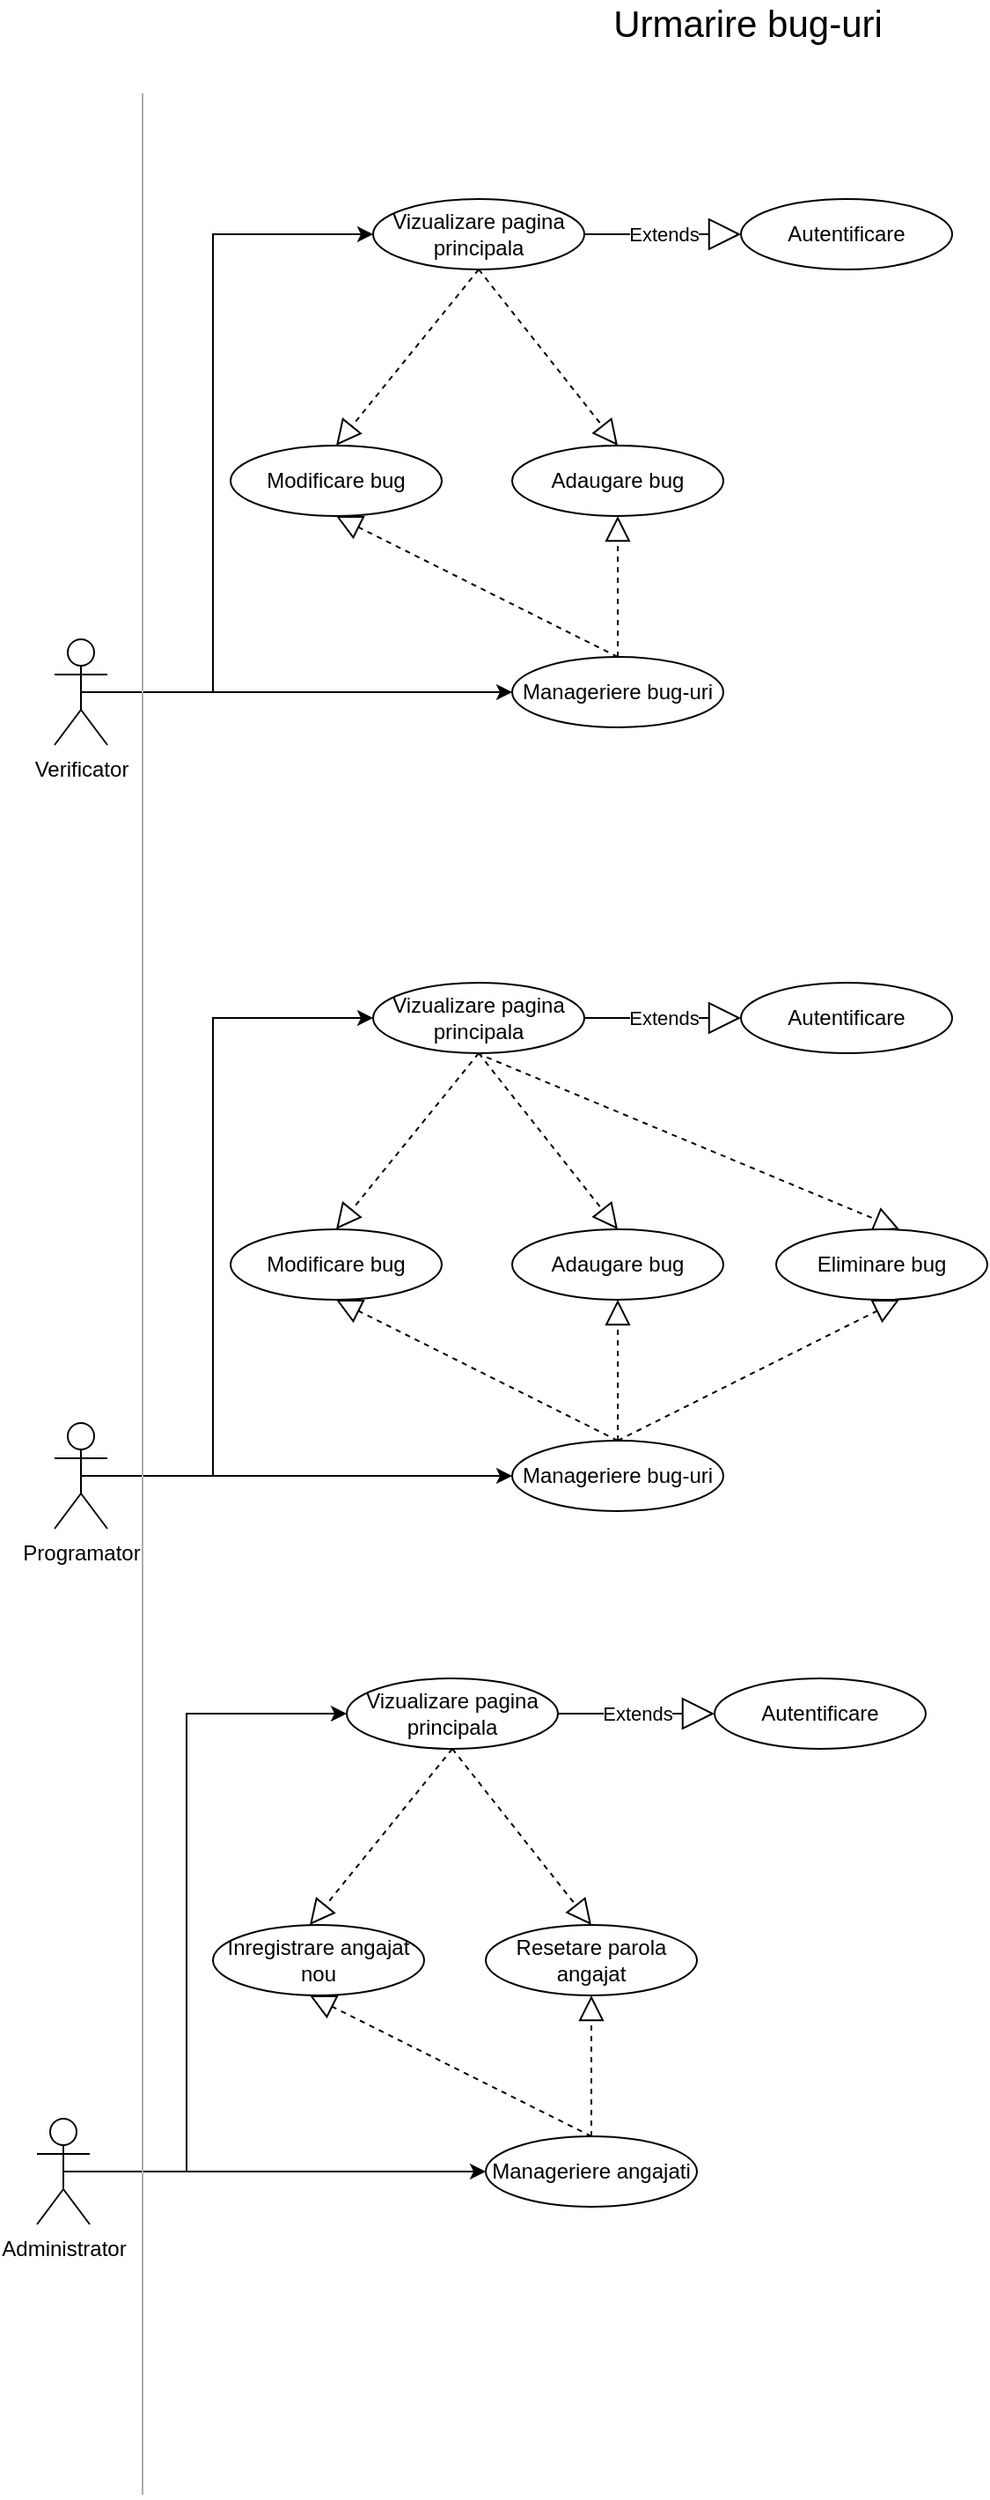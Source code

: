 <mxfile version="12.9.9" type="device"><diagram id="ih_OvhBmBpRxqfw1gjXL" name="Page-1"><mxGraphModel dx="2858" dy="1107" grid="1" gridSize="10" guides="1" tooltips="1" connect="1" arrows="1" fold="1" page="1" pageScale="1" pageWidth="827" pageHeight="1169" math="0" shadow="0"><root><mxCell id="0"/><mxCell id="1" parent="0"/><mxCell id="q37NIBOW_p2kUopxbXQv-1" value="&lt;font style=&quot;font-size: 21px&quot;&gt;Urmarire bug-uri&lt;/font&gt;" style="text;html=1;strokeColor=none;fillColor=none;align=center;verticalAlign=middle;whiteSpace=wrap;rounded=0;" parent="1" vertex="1"><mxGeometry x="321" y="30" width="186" height="20" as="geometry"/></mxCell><mxCell id="q37NIBOW_p2kUopxbXQv-45" style="edgeStyle=orthogonalEdgeStyle;rounded=0;orthogonalLoop=1;jettySize=auto;html=1;exitX=0.5;exitY=0.5;exitDx=0;exitDy=0;exitPerimeter=0;entryX=0;entryY=0.5;entryDx=0;entryDy=0;" parent="1" source="q37NIBOW_p2kUopxbXQv-2" target="q37NIBOW_p2kUopxbXQv-46" edge="1"><mxGeometry relative="1" as="geometry"><mxPoint x="55" y="340" as="targetPoint"/></mxGeometry></mxCell><mxCell id="q37NIBOW_p2kUopxbXQv-47" style="edgeStyle=orthogonalEdgeStyle;rounded=0;orthogonalLoop=1;jettySize=auto;html=1;exitX=0.5;exitY=0.5;exitDx=0;exitDy=0;exitPerimeter=0;" parent="1" source="q37NIBOW_p2kUopxbXQv-2" target="q37NIBOW_p2kUopxbXQv-8" edge="1"><mxGeometry relative="1" as="geometry"><Array as="points"><mxPoint x="110" y="420"/><mxPoint x="110" y="160"/></Array></mxGeometry></mxCell><mxCell id="q37NIBOW_p2kUopxbXQv-2" value="Verificator" style="shape=umlActor;verticalLabelPosition=bottom;labelBackgroundColor=#ffffff;verticalAlign=top;html=1;outlineConnect=0;" parent="1" vertex="1"><mxGeometry x="20" y="390" width="30" height="60" as="geometry"/></mxCell><mxCell id="q37NIBOW_p2kUopxbXQv-7" value="Autentificare" style="ellipse;whiteSpace=wrap;html=1;" parent="1" vertex="1"><mxGeometry x="410" y="140" width="120" height="40" as="geometry"/></mxCell><mxCell id="q37NIBOW_p2kUopxbXQv-8" value="Vizualizare pagina principala" style="ellipse;whiteSpace=wrap;html=1;" parent="1" vertex="1"><mxGeometry x="201" y="140" width="120" height="40" as="geometry"/></mxCell><mxCell id="q37NIBOW_p2kUopxbXQv-10" value="Adaugare bug" style="ellipse;whiteSpace=wrap;html=1;" parent="1" vertex="1"><mxGeometry x="280" y="280" width="120" height="40" as="geometry"/></mxCell><mxCell id="q37NIBOW_p2kUopxbXQv-11" value="Modificare bug" style="ellipse;whiteSpace=wrap;html=1;" parent="1" vertex="1"><mxGeometry x="120" y="280" width="120" height="40" as="geometry"/></mxCell><mxCell id="q37NIBOW_p2kUopxbXQv-12" value="Inregistrare angajat nou" style="ellipse;whiteSpace=wrap;html=1;" parent="1" vertex="1"><mxGeometry x="110" y="1120" width="120" height="40" as="geometry"/></mxCell><mxCell id="q37NIBOW_p2kUopxbXQv-13" value="Resetare parola angajat" style="ellipse;whiteSpace=wrap;html=1;" parent="1" vertex="1"><mxGeometry x="265" y="1120" width="120" height="40" as="geometry"/></mxCell><mxCell id="q37NIBOW_p2kUopxbXQv-33" value="Extends" style="endArrow=block;endSize=16;endFill=0;html=1;exitX=1;exitY=0.5;exitDx=0;exitDy=0;entryX=0;entryY=0.5;entryDx=0;entryDy=0;" parent="1" source="q37NIBOW_p2kUopxbXQv-8" target="q37NIBOW_p2kUopxbXQv-7" edge="1"><mxGeometry width="160" relative="1" as="geometry"><mxPoint x="340" y="160" as="sourcePoint"/><mxPoint x="410" y="160" as="targetPoint"/></mxGeometry></mxCell><mxCell id="q37NIBOW_p2kUopxbXQv-34" value="" style="endArrow=block;dashed=1;endFill=0;endSize=12;html=1;exitX=0.5;exitY=1;exitDx=0;exitDy=0;entryX=0.5;entryY=0;entryDx=0;entryDy=0;" parent="1" source="q37NIBOW_p2kUopxbXQv-8" target="q37NIBOW_p2kUopxbXQv-11" edge="1"><mxGeometry width="160" relative="1" as="geometry"><mxPoint x="250" y="400" as="sourcePoint"/><mxPoint x="410" y="400" as="targetPoint"/></mxGeometry></mxCell><mxCell id="q37NIBOW_p2kUopxbXQv-35" value="" style="endArrow=block;dashed=1;endFill=0;endSize=12;html=1;exitX=0.5;exitY=1;exitDx=0;exitDy=0;entryX=0.5;entryY=0;entryDx=0;entryDy=0;" parent="1" source="q37NIBOW_p2kUopxbXQv-8" target="q37NIBOW_p2kUopxbXQv-10" edge="1"><mxGeometry width="160" relative="1" as="geometry"><mxPoint x="271" y="190" as="sourcePoint"/><mxPoint x="190" y="250" as="targetPoint"/></mxGeometry></mxCell><mxCell id="q37NIBOW_p2kUopxbXQv-46" value="Manageriere bug-uri" style="ellipse;whiteSpace=wrap;html=1;" parent="1" vertex="1"><mxGeometry x="280" y="400" width="120" height="40" as="geometry"/></mxCell><mxCell id="q37NIBOW_p2kUopxbXQv-49" value="" style="endArrow=block;dashed=1;endFill=0;endSize=12;html=1;entryX=0.5;entryY=1;entryDx=0;entryDy=0;exitX=0.5;exitY=0;exitDx=0;exitDy=0;" parent="1" source="q37NIBOW_p2kUopxbXQv-46" target="q37NIBOW_p2kUopxbXQv-10" edge="1"><mxGeometry width="160" relative="1" as="geometry"><mxPoint x="350" y="410" as="sourcePoint"/><mxPoint x="510" y="330" as="targetPoint"/></mxGeometry></mxCell><mxCell id="q37NIBOW_p2kUopxbXQv-50" value="" style="endArrow=block;dashed=1;endFill=0;endSize=12;html=1;entryX=0.5;entryY=1;entryDx=0;entryDy=0;exitX=0.5;exitY=0;exitDx=0;exitDy=0;" parent="1" source="q37NIBOW_p2kUopxbXQv-46" target="q37NIBOW_p2kUopxbXQv-11" edge="1"><mxGeometry width="160" relative="1" as="geometry"><mxPoint x="350" y="410" as="sourcePoint"/><mxPoint x="350" y="330" as="targetPoint"/></mxGeometry></mxCell><mxCell id="q37NIBOW_p2kUopxbXQv-64" style="edgeStyle=orthogonalEdgeStyle;rounded=0;orthogonalLoop=1;jettySize=auto;html=1;exitX=0.5;exitY=0.5;exitDx=0;exitDy=0;exitPerimeter=0;entryX=0;entryY=0.5;entryDx=0;entryDy=0;" parent="1" source="q37NIBOW_p2kUopxbXQv-66" target="q37NIBOW_p2kUopxbXQv-75" edge="1"><mxGeometry relative="1" as="geometry"><mxPoint x="55" y="785" as="targetPoint"/></mxGeometry></mxCell><mxCell id="q37NIBOW_p2kUopxbXQv-65" style="edgeStyle=orthogonalEdgeStyle;rounded=0;orthogonalLoop=1;jettySize=auto;html=1;exitX=0.5;exitY=0.5;exitDx=0;exitDy=0;exitPerimeter=0;" parent="1" source="q37NIBOW_p2kUopxbXQv-66" target="q37NIBOW_p2kUopxbXQv-68" edge="1"><mxGeometry relative="1" as="geometry"><Array as="points"><mxPoint x="110" y="865"/><mxPoint x="110" y="605"/></Array></mxGeometry></mxCell><mxCell id="q37NIBOW_p2kUopxbXQv-66" value="Programator" style="shape=umlActor;verticalLabelPosition=bottom;labelBackgroundColor=#ffffff;verticalAlign=top;html=1;outlineConnect=0;" parent="1" vertex="1"><mxGeometry x="20" y="835" width="30" height="60" as="geometry"/></mxCell><mxCell id="q37NIBOW_p2kUopxbXQv-67" value="Autentificare" style="ellipse;whiteSpace=wrap;html=1;" parent="1" vertex="1"><mxGeometry x="410" y="585" width="120" height="40" as="geometry"/></mxCell><mxCell id="q37NIBOW_p2kUopxbXQv-68" value="Vizualizare pagina principala" style="ellipse;whiteSpace=wrap;html=1;" parent="1" vertex="1"><mxGeometry x="201" y="585" width="120" height="40" as="geometry"/></mxCell><mxCell id="q37NIBOW_p2kUopxbXQv-69" value="Adaugare bug" style="ellipse;whiteSpace=wrap;html=1;" parent="1" vertex="1"><mxGeometry x="280" y="725" width="120" height="40" as="geometry"/></mxCell><mxCell id="q37NIBOW_p2kUopxbXQv-70" value="Modificare bug" style="ellipse;whiteSpace=wrap;html=1;" parent="1" vertex="1"><mxGeometry x="120" y="725" width="120" height="40" as="geometry"/></mxCell><mxCell id="q37NIBOW_p2kUopxbXQv-71" value="Extends" style="endArrow=block;endSize=16;endFill=0;html=1;exitX=1;exitY=0.5;exitDx=0;exitDy=0;entryX=0;entryY=0.5;entryDx=0;entryDy=0;" parent="1" source="q37NIBOW_p2kUopxbXQv-68" target="q37NIBOW_p2kUopxbXQv-67" edge="1"><mxGeometry width="160" relative="1" as="geometry"><mxPoint x="340" y="605" as="sourcePoint"/><mxPoint x="410" y="605" as="targetPoint"/></mxGeometry></mxCell><mxCell id="q37NIBOW_p2kUopxbXQv-72" value="" style="endArrow=block;dashed=1;endFill=0;endSize=12;html=1;exitX=0.5;exitY=1;exitDx=0;exitDy=0;entryX=0.5;entryY=0;entryDx=0;entryDy=0;" parent="1" source="q37NIBOW_p2kUopxbXQv-68" target="q37NIBOW_p2kUopxbXQv-70" edge="1"><mxGeometry width="160" relative="1" as="geometry"><mxPoint x="250" y="845" as="sourcePoint"/><mxPoint x="410" y="845" as="targetPoint"/></mxGeometry></mxCell><mxCell id="q37NIBOW_p2kUopxbXQv-73" value="" style="endArrow=block;dashed=1;endFill=0;endSize=12;html=1;exitX=0.5;exitY=1;exitDx=0;exitDy=0;entryX=0.5;entryY=0;entryDx=0;entryDy=0;" parent="1" source="q37NIBOW_p2kUopxbXQv-68" target="q37NIBOW_p2kUopxbXQv-69" edge="1"><mxGeometry width="160" relative="1" as="geometry"><mxPoint x="271" y="635" as="sourcePoint"/><mxPoint x="190" y="695" as="targetPoint"/></mxGeometry></mxCell><mxCell id="q37NIBOW_p2kUopxbXQv-74" value="" style="endArrow=block;dashed=1;endFill=0;endSize=12;html=1;entryX=0.5;entryY=0;entryDx=0;entryDy=0;" parent="1" edge="1"><mxGeometry width="160" relative="1" as="geometry"><mxPoint x="260" y="625" as="sourcePoint"/><mxPoint x="500" y="725" as="targetPoint"/></mxGeometry></mxCell><mxCell id="q37NIBOW_p2kUopxbXQv-75" value="Manageriere bug-uri" style="ellipse;whiteSpace=wrap;html=1;" parent="1" vertex="1"><mxGeometry x="280" y="845" width="120" height="40" as="geometry"/></mxCell><mxCell id="q37NIBOW_p2kUopxbXQv-76" value="" style="endArrow=block;dashed=1;endFill=0;endSize=12;html=1;entryX=0.5;entryY=1;entryDx=0;entryDy=0;exitX=0.5;exitY=0;exitDx=0;exitDy=0;" parent="1" source="q37NIBOW_p2kUopxbXQv-75" edge="1"><mxGeometry width="160" relative="1" as="geometry"><mxPoint x="330" y="825" as="sourcePoint"/><mxPoint x="500" y="765" as="targetPoint"/></mxGeometry></mxCell><mxCell id="q37NIBOW_p2kUopxbXQv-77" value="" style="endArrow=block;dashed=1;endFill=0;endSize=12;html=1;entryX=0.5;entryY=1;entryDx=0;entryDy=0;exitX=0.5;exitY=0;exitDx=0;exitDy=0;" parent="1" source="q37NIBOW_p2kUopxbXQv-75" target="q37NIBOW_p2kUopxbXQv-69" edge="1"><mxGeometry width="160" relative="1" as="geometry"><mxPoint x="350" y="855" as="sourcePoint"/><mxPoint x="510" y="775" as="targetPoint"/></mxGeometry></mxCell><mxCell id="q37NIBOW_p2kUopxbXQv-78" value="" style="endArrow=block;dashed=1;endFill=0;endSize=12;html=1;entryX=0.5;entryY=1;entryDx=0;entryDy=0;exitX=0.5;exitY=0;exitDx=0;exitDy=0;" parent="1" source="q37NIBOW_p2kUopxbXQv-75" target="q37NIBOW_p2kUopxbXQv-70" edge="1"><mxGeometry width="160" relative="1" as="geometry"><mxPoint x="350" y="855" as="sourcePoint"/><mxPoint x="350" y="775" as="targetPoint"/></mxGeometry></mxCell><mxCell id="q37NIBOW_p2kUopxbXQv-79" value="Eliminare bug" style="ellipse;whiteSpace=wrap;html=1;" parent="1" vertex="1"><mxGeometry x="430" y="725" width="120" height="40" as="geometry"/></mxCell><mxCell id="q37NIBOW_p2kUopxbXQv-81" style="edgeStyle=orthogonalEdgeStyle;rounded=0;orthogonalLoop=1;jettySize=auto;html=1;exitX=0.5;exitY=0.5;exitDx=0;exitDy=0;exitPerimeter=0;entryX=0;entryY=0.5;entryDx=0;entryDy=0;" parent="1" source="q37NIBOW_p2kUopxbXQv-96" target="q37NIBOW_p2kUopxbXQv-91" edge="1"><mxGeometry relative="1" as="geometry"><mxPoint x="40" y="1180" as="targetPoint"/><mxPoint x="20" y="1260" as="sourcePoint"/></mxGeometry></mxCell><mxCell id="q37NIBOW_p2kUopxbXQv-82" style="edgeStyle=orthogonalEdgeStyle;rounded=0;orthogonalLoop=1;jettySize=auto;html=1;exitX=0.5;exitY=0.5;exitDx=0;exitDy=0;exitPerimeter=0;" parent="1" source="q37NIBOW_p2kUopxbXQv-96" target="q37NIBOW_p2kUopxbXQv-84" edge="1"><mxGeometry relative="1" as="geometry"><Array as="points"><mxPoint x="95" y="1260"/><mxPoint x="95" y="1000"/></Array><mxPoint x="40" y="1260" as="sourcePoint"/></mxGeometry></mxCell><mxCell id="q37NIBOW_p2kUopxbXQv-83" value="Autentificare" style="ellipse;whiteSpace=wrap;html=1;" parent="1" vertex="1"><mxGeometry x="395" y="980" width="120" height="40" as="geometry"/></mxCell><mxCell id="q37NIBOW_p2kUopxbXQv-84" value="Vizualizare pagina principala" style="ellipse;whiteSpace=wrap;html=1;" parent="1" vertex="1"><mxGeometry x="186" y="980" width="120" height="40" as="geometry"/></mxCell><mxCell id="q37NIBOW_p2kUopxbXQv-87" value="Extends" style="endArrow=block;endSize=16;endFill=0;html=1;exitX=1;exitY=0.5;exitDx=0;exitDy=0;entryX=0;entryY=0.5;entryDx=0;entryDy=0;" parent="1" source="q37NIBOW_p2kUopxbXQv-84" target="q37NIBOW_p2kUopxbXQv-83" edge="1"><mxGeometry width="160" relative="1" as="geometry"><mxPoint x="325" y="1000" as="sourcePoint"/><mxPoint x="395" y="1000" as="targetPoint"/></mxGeometry></mxCell><mxCell id="q37NIBOW_p2kUopxbXQv-88" value="" style="endArrow=block;dashed=1;endFill=0;endSize=12;html=1;exitX=0.5;exitY=1;exitDx=0;exitDy=0;entryX=0.5;entryY=0;entryDx=0;entryDy=0;" parent="1" source="q37NIBOW_p2kUopxbXQv-84" edge="1"><mxGeometry width="160" relative="1" as="geometry"><mxPoint x="235" y="1240" as="sourcePoint"/><mxPoint x="165" y="1120" as="targetPoint"/></mxGeometry></mxCell><mxCell id="q37NIBOW_p2kUopxbXQv-89" value="" style="endArrow=block;dashed=1;endFill=0;endSize=12;html=1;exitX=0.5;exitY=1;exitDx=0;exitDy=0;entryX=0.5;entryY=0;entryDx=0;entryDy=0;" parent="1" source="q37NIBOW_p2kUopxbXQv-84" edge="1"><mxGeometry width="160" relative="1" as="geometry"><mxPoint x="256" y="1030" as="sourcePoint"/><mxPoint x="325" y="1120" as="targetPoint"/></mxGeometry></mxCell><mxCell id="q37NIBOW_p2kUopxbXQv-91" value="Manageriere angajati" style="ellipse;whiteSpace=wrap;html=1;" parent="1" vertex="1"><mxGeometry x="265" y="1240" width="120" height="40" as="geometry"/></mxCell><mxCell id="q37NIBOW_p2kUopxbXQv-93" value="" style="endArrow=block;dashed=1;endFill=0;endSize=12;html=1;entryX=0.5;entryY=1;entryDx=0;entryDy=0;exitX=0.5;exitY=0;exitDx=0;exitDy=0;" parent="1" source="q37NIBOW_p2kUopxbXQv-91" edge="1"><mxGeometry width="160" relative="1" as="geometry"><mxPoint x="335" y="1250" as="sourcePoint"/><mxPoint x="325" y="1160" as="targetPoint"/></mxGeometry></mxCell><mxCell id="q37NIBOW_p2kUopxbXQv-94" value="" style="endArrow=block;dashed=1;endFill=0;endSize=12;html=1;entryX=0.5;entryY=1;entryDx=0;entryDy=0;exitX=0.5;exitY=0;exitDx=0;exitDy=0;" parent="1" source="q37NIBOW_p2kUopxbXQv-91" edge="1"><mxGeometry width="160" relative="1" as="geometry"><mxPoint x="335" y="1250" as="sourcePoint"/><mxPoint x="165" y="1160" as="targetPoint"/></mxGeometry></mxCell><mxCell id="q37NIBOW_p2kUopxbXQv-96" value="Administrator" style="shape=umlActor;verticalLabelPosition=bottom;labelBackgroundColor=#ffffff;verticalAlign=top;html=1;outlineConnect=0;" parent="1" vertex="1"><mxGeometry x="10" y="1230" width="30" height="60" as="geometry"/></mxCell><mxCell id="q37NIBOW_p2kUopxbXQv-101" value="" style="endArrow=none;html=1;strokeColor=#ADADAD;" parent="1" edge="1"><mxGeometry width="50" height="50" relative="1" as="geometry"><mxPoint x="70" y="1443.529" as="sourcePoint"/><mxPoint x="70" y="80" as="targetPoint"/></mxGeometry></mxCell></root></mxGraphModel></diagram></mxfile>